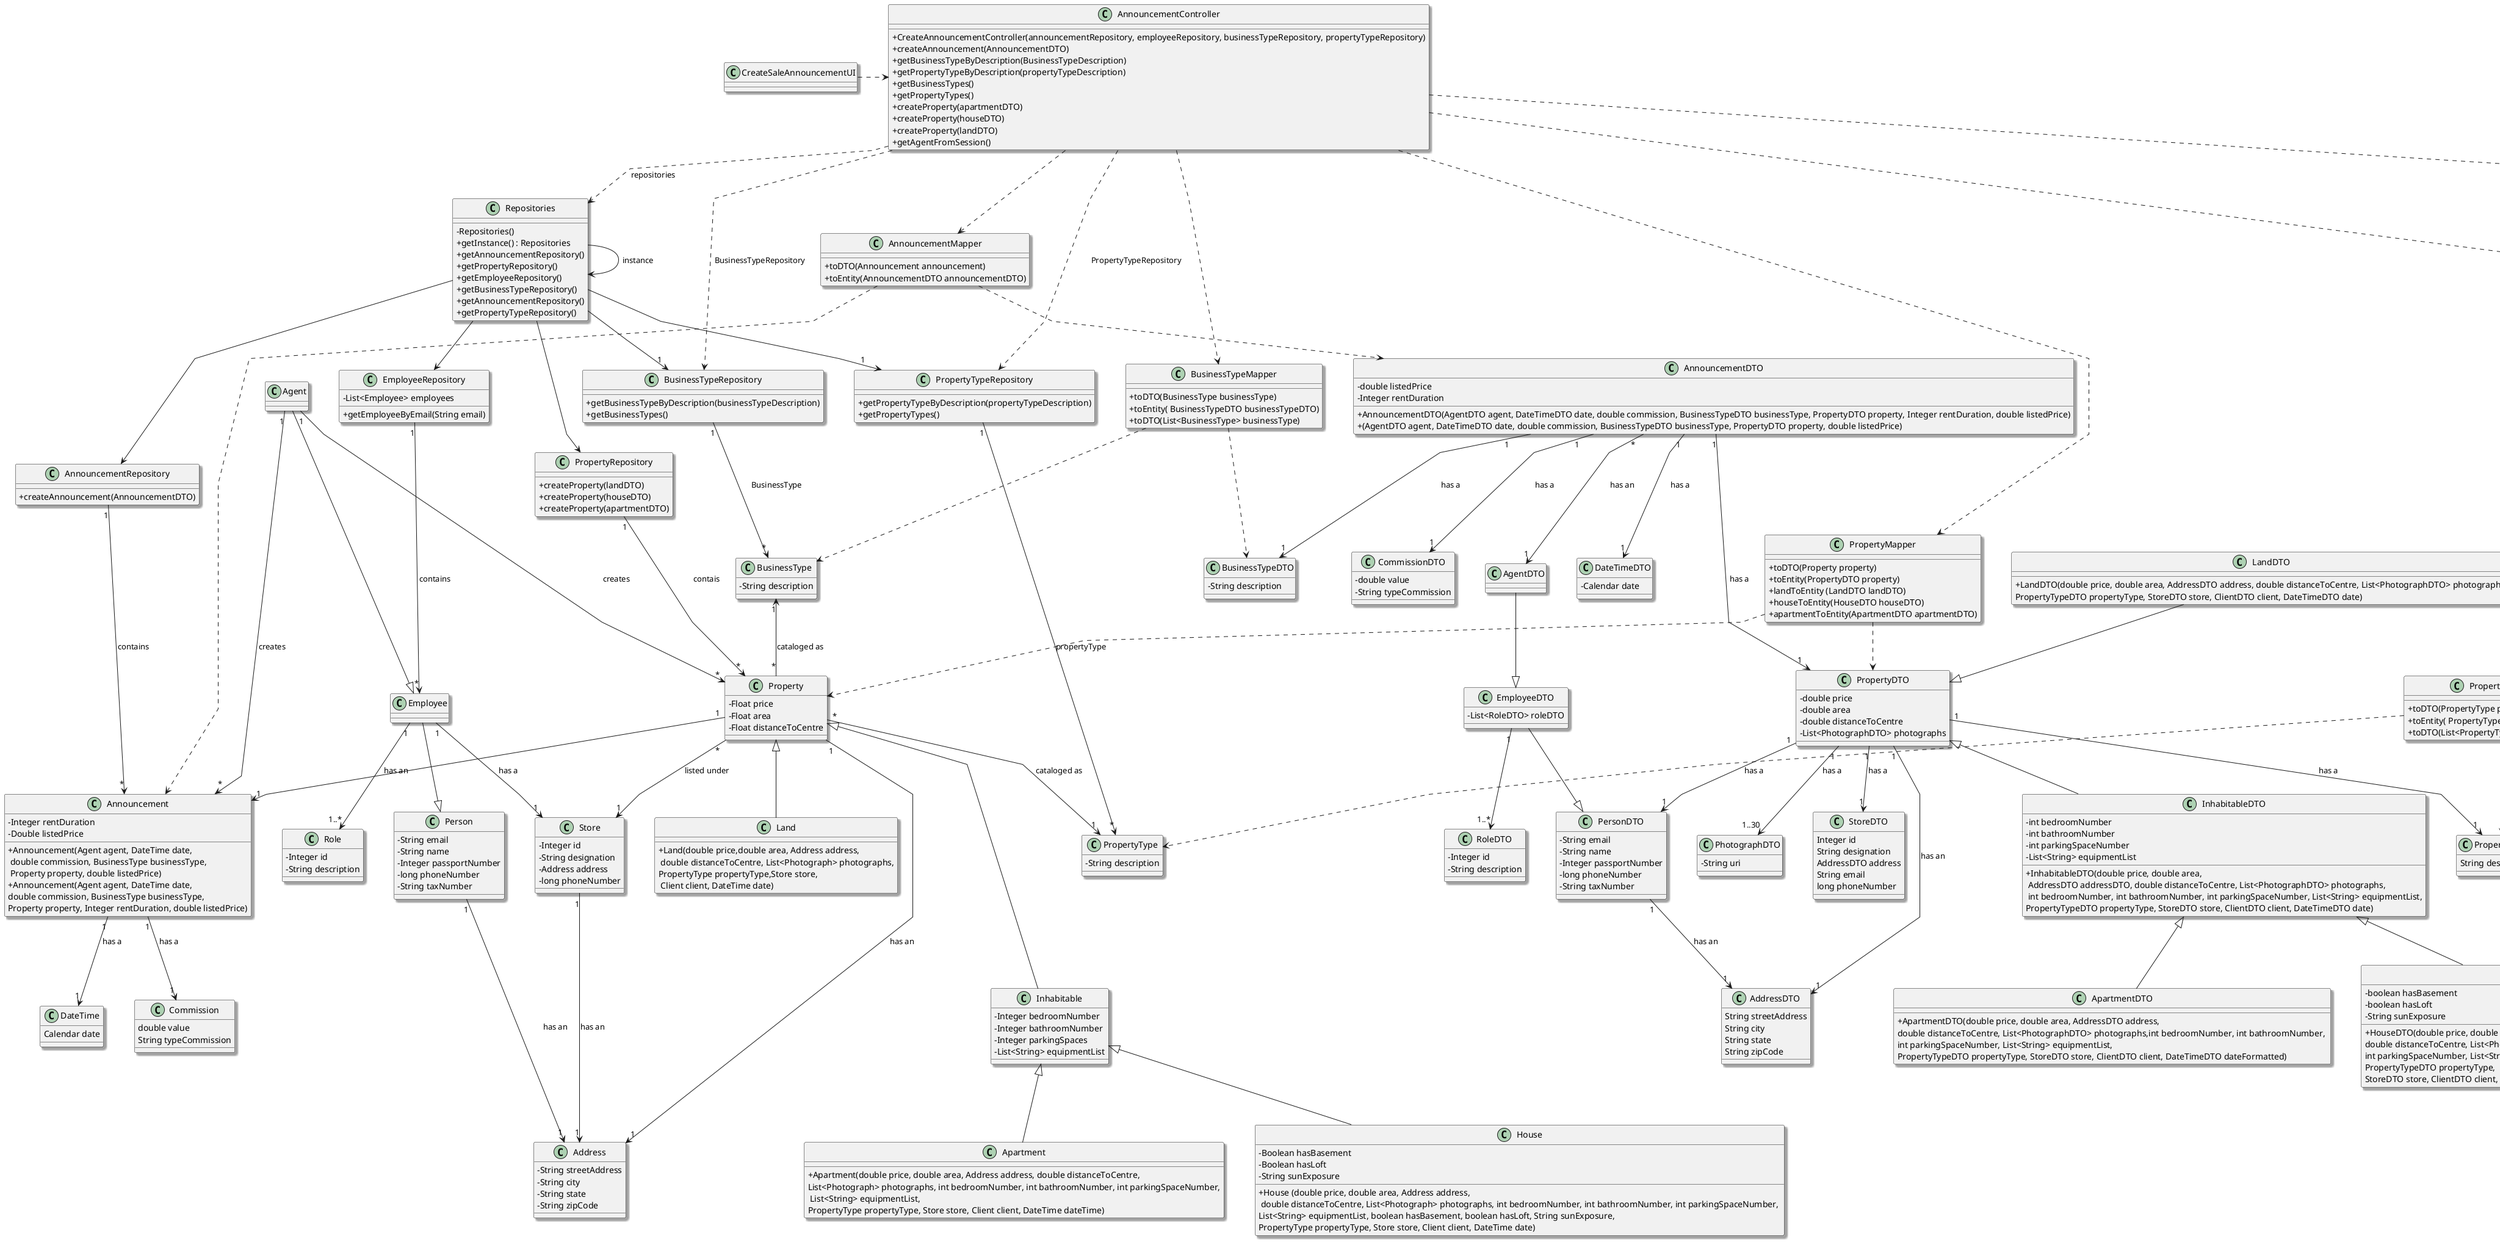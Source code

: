 @startuml
'skinparam monochrome true
skinparam packageStyle rectangle
skinparam shadowing true
skinparam linetype polyline
'skinparam linetype orto
skinparam nodesep 50

skinparam classAttributeIconSize 0

'left to right direction

class ApplicationSession
{
    + static getInstance()
    + getCurrentSession()
}

class UserSession
{
    + getUserEmail()
}

class Agent {


}

class Employee{



}




class Address{
-String streetAddress
-String city
-String state
-String zipCode

}



class Announcement {
    -Integer rentDuration
    - Double listedPrice

+ Announcement(Agent agent, DateTime date,\n double commission, BusinessType businessType,\n Property property, double listedPrice)
+ Announcement(Agent agent, DateTime date, \ndouble commission, BusinessType businessType, \nProperty property, Integer rentDuration, double listedPrice)
}

class Commission{
double value
String typeCommission


}




class BusinessType{
    - String description
}

class PropertyType{
    - String description
}

class BusinessTypeRepository {
    + getBusinessTypeByDescription(businessTypeDescription)
    + getBusinessTypes()
}

class PropertyTypeRepository {
    + getPropertyTypeByDescription(propertyTypeDescription)
    + getPropertyTypes()
}



class Property {
    - Float price
    - Float area
    - Float distanceToCentre

}
class House {
    - Boolean hasBasement
    - Boolean hasLoft
    - String sunExposure

    + House (double price, double area, Address address, \n double distanceToCentre, List<Photograph> photographs, int bedroomNumber, int bathroomNumber, int parkingSpaceNumber, \nList<String> equipmentList, boolean hasBasement, boolean hasLoft, String sunExposure,


                       PropertyType propertyType, Store store, Client client, DateTime date)

                       }

class Land {
    + Land(double price,double area, Address address,\n double distanceToCentre, List<Photograph> photographs,
                          PropertyType propertyType,Store store,\n Client client, DateTime date)
}
class Apartment {
    + Apartment(double price, double area, Address address, double distanceToCentre, \nList<Photograph> photographs, int bedroomNumber, int bathroomNumber, int parkingSpaceNumber,\n List<String> equipmentList,
                                    PropertyType propertyType, Store store, Client client, DateTime dateTime)
}
class Inhabitable {
    - Integer bedroomNumber
    - Integer bathroomNumber
    - Integer parkingSpaces
    - List<String> equipmentList
}

class EmployeeRepository{
-List<Employee> employees
+getEmployeeByEmail(String email)


}

class Store{
 -Integer id
 -String designation
 -Address address
 -long phoneNumber



}

class AnnouncementRepository{
+createAnnouncement(AnnouncementDTO)


}





class Repositories {
    - Repositories()
    + getInstance() : Repositories
    + getAnnouncementRepository()
    + getPropertyRepository()
    +getEmployeeRepository()
    +getBusinessTypeRepository()
    +getAnnouncementRepository()
    +getPropertyTypeRepository()
}

class AnnouncementController {
    + CreateAnnouncementController(announcementRepository, employeeRepository, businessTypeRepository, propertyTypeRepository)
    + createAnnouncement(AnnouncementDTO)
    + getBusinessTypeByDescription(BusinessTypeDescription)
    + getPropertyTypeByDescription(propertyTypeDescription)
    +getBusinessTypes()
    +getPropertyTypes()
    +createProperty(apartmentDTO)
    +createProperty(houseDTO)
    +createProperty(landDTO)
    +getAgentFromSession()



}

''note right of CreateTaskController
  ''  - userEmail is obtained
    ''from the user session
    ''- categoryDescription
    ''is retrieved from selected data
''end note



class CreateSaleAnnouncementUI {
}

class AnnouncementMapper{
+toDTO(Announcement announcement)
+ toEntity(AnnouncementDTO announcementDTO)

}

class PropertyMapper{
+toDTO(Property property)
+toEntity(PropertyDTO property)
+landToEntity (LandDTO landDTO)
+houseToEntity(HouseDTO houseDTO)
+apartmentToEntity(ApartmentDTO apartmentDTO)


}

class BusinessTypeMapper{
+toDTO(BusinessType businessType)
+toEntity( BusinessTypeDTO businessTypeDTO)
+toDTO(List<BusinessType> businessType)

}

class PropertyTypeMapper{
+toDTO(PropertyType propertyType)
+toEntity( PropertyTypeDTO propertyTypeDTO)
+toDTO(List<PropertyType> propertyType)



}


class PropertyDTO{
 -double price
 -double area
-double distanceToCentre
-List<PhotographDTO> photographs



}

class RoleDTO{
   - Integer id
    - String description

}

class ApartmentDTO{
+ApartmentDTO(double price, double area, AddressDTO address, \ndouble distanceToCentre, List<PhotographDTO> photographs,int bedroomNumber, int bathroomNumber, \nint parkingSpaceNumber, List<String> equipmentList,
                                   PropertyTypeDTO propertyType, StoreDTO store, ClientDTO client, DateTimeDTO dateFormatted)


}

class LandDTO{
+LandDTO(double price, double area, AddressDTO address, double distanceToCentre, List<PhotographDTO> photographs,
                 PropertyTypeDTO propertyType, StoreDTO store, ClientDTO client, DateTimeDTO date)


}

class AddressDTO{
 String streetAddress
 String city
 String state
 String zipCode

}

class PropertyTypeDTO{
String description


}

class PhotographDTO{
-String uri

}

class StoreDTO{
 Integer id
 String designation
 AddressDTO address
 String email
 long phoneNumber

}



class Person{
-String email
-String name
-Integer passportNumber
-long phoneNumber
-String taxNumber


}

class Role{
- Integer id
-String description
}

class DateTime{
Calendar date


}


class AnnouncementDTO{
 -double listedPrice
 -Integer rentDuration
 + AnnouncementDTO(AgentDTO agent, DateTimeDTO date, double commission, BusinessTypeDTO businessType, PropertyDTO property, Integer rentDuration, double listedPrice)
 + (AgentDTO agent, DateTimeDTO date, double commission, BusinessTypeDTO businessType, PropertyDTO property, double listedPrice)



}

class AgentDTO{




}

class HouseDTO{
- boolean hasBasement
   -boolean hasLoft
     -String sunExposure

     +HouseDTO(double price, double area, AddressDTO address, \ndouble distanceToCentre, List<PhotographDTO> photographs, int bedroomNumber, int bathroomNumber, \nint parkingSpaceNumber, List<String> equipmentList, boolean hasBasement, boolean hasLoft, String sunExposure,
                          PropertyTypeDTO propertyType, \nStoreDTO store, ClientDTO client, DateTimeDTO date)



}


class PropertyRepository{
+createProperty(landDTO)
+createProperty(houseDTO)
+createProperty(apartmentDTO)



}

class EmployeeDTO{
-List<RoleDTO> roleDTO

}

class PersonDTO{
-String email
-String name
-Integer passportNumber
-long phoneNumber
-String taxNumber


}


class DateTimeDTO{
-Calendar date


}


class BusinessTypeDTO{
-String description



}

class CommissionDTO{
-double value
-String typeCommission

}

class InhabitableDTO{
 -int bedroomNumber
 -int bathroomNumber
   -int parkingSpaceNumber
- List<String> equipmentList

+InhabitableDTO(double price, double area,\n AddressDTO addressDTO, double distanceToCentre, List<PhotographDTO> photographs,\n int bedroomNumber, int bathroomNumber, int parkingSpaceNumber, List<String> equipmentList,
                          PropertyTypeDTO propertyType, StoreDTO store, ClientDTO client, DateTimeDTO date)

}





Repositories --> "1" BusinessTypeRepository
Repositories --> "1" PropertyTypeRepository
Repositories -> Repositories : instance
Repositories --> EmployeeRepository
Repositories --> AnnouncementRepository
Repositories --> PropertyRepository

EmployeeRepository"1" ---> "*" Employee:contains




AnnouncementController ..> Repositories:repositories


AnnouncementController ...> BusinessTypeRepository: BusinessTypeRepository
AnnouncementController ...> PropertyTypeRepository: PropertyTypeRepository

Property "*" --> "1" PropertyType : cataloged as
Agent "1" --> "*" Property : creates
Property <|-- Land
Property <|--- Inhabitable

PropertyRepository"1" -->"*" Property: contais


Agent"1"  --->"*"  Announcement:creates
BusinessTypeRepository "1" --> "*" BusinessType : BusinessType
BusinessType"1" <-- "*" Property: cataloged as
PropertyTypeRepository "1" ---> "*" PropertyType : propertyType
ApplicationSession --> "1" UserSession : userSession
AnnouncementController...> ApplicationSession



Property"1" --> "1"Announcement

ApplicationSession -> ApplicationSession : instance

CreateSaleAnnouncementUI .> AnnouncementController



Inhabitable <|-- Apartment
Inhabitable <|-- House

InhabitableDTO <|-- ApartmentDTO
InhabitableDTO <|-- HouseDTO

     PropertyDTO        <|--      InhabitableDTO

Employee"1" --> "1..*" Role: has an

Person"1"  --->"1"  Address: has an

Agent ---|> Employee

Employee --|> Person

Store "1"-->"1" Address: has an

Property "*" --> "1"Store: listed under


Employee "1" --> "1" Store: has a

Announcement "1" --> "1" Commission: has a

Announcement "1" --> "1" DateTime: has a

AnnouncementRepository"1" --> "*" Announcement: contains


Property "1" -> "1" Address  :  has an

AnnouncementDTO"*" --> "1" AgentDTO: has an
AnnouncementDTO"1" --> "1" DateTimeDTO: has a
AnnouncementDTO "1" --> "1" BusinessTypeDTO: has a
AnnouncementDTO "1" --> "1" PropertyDTO: has a
AnnouncementDTO"1" --> "1" CommissionDTO: has a

AgentDTO --|> EmployeeDTO

EmployeeDTO --|> PersonDTO

EmployeeDTO "1" --> "1..*" RoleDTO

PersonDTO"1" --> "1" AddressDTO: has an


PropertyDTO"1" --> "1" AddressDTO: has an
PropertyDTO"1" --> "1" PropertyTypeDTO: has a
PropertyDTO"1" --> "1" StoreDTO: has a
PropertyDTO"1" -->"1" PersonDTO:has a
PropertyDTO "1" --> "1..30" PhotographDTO: has a


AnnouncementMapper ..> AnnouncementDTO
AnnouncementMapper ..> Announcement
PropertyMapper ..> PropertyDTO
PropertyMapper ..> Property
BusinessTypeMapper ..> BusinessTypeDTO
BusinessTypeMapper ..> BusinessType
PropertyTypeMapper ..> PropertyTypeDTO
PropertyTypeMapper ..> PropertyType


AnnouncementController ..> AnnouncementMapper
AnnouncementController..> PropertyMapper
AnnouncementController..> BusinessTypeMapper
AnnouncementController..> PropertyTypeMapper
LandDTO --|> PropertyDTO

@enduml